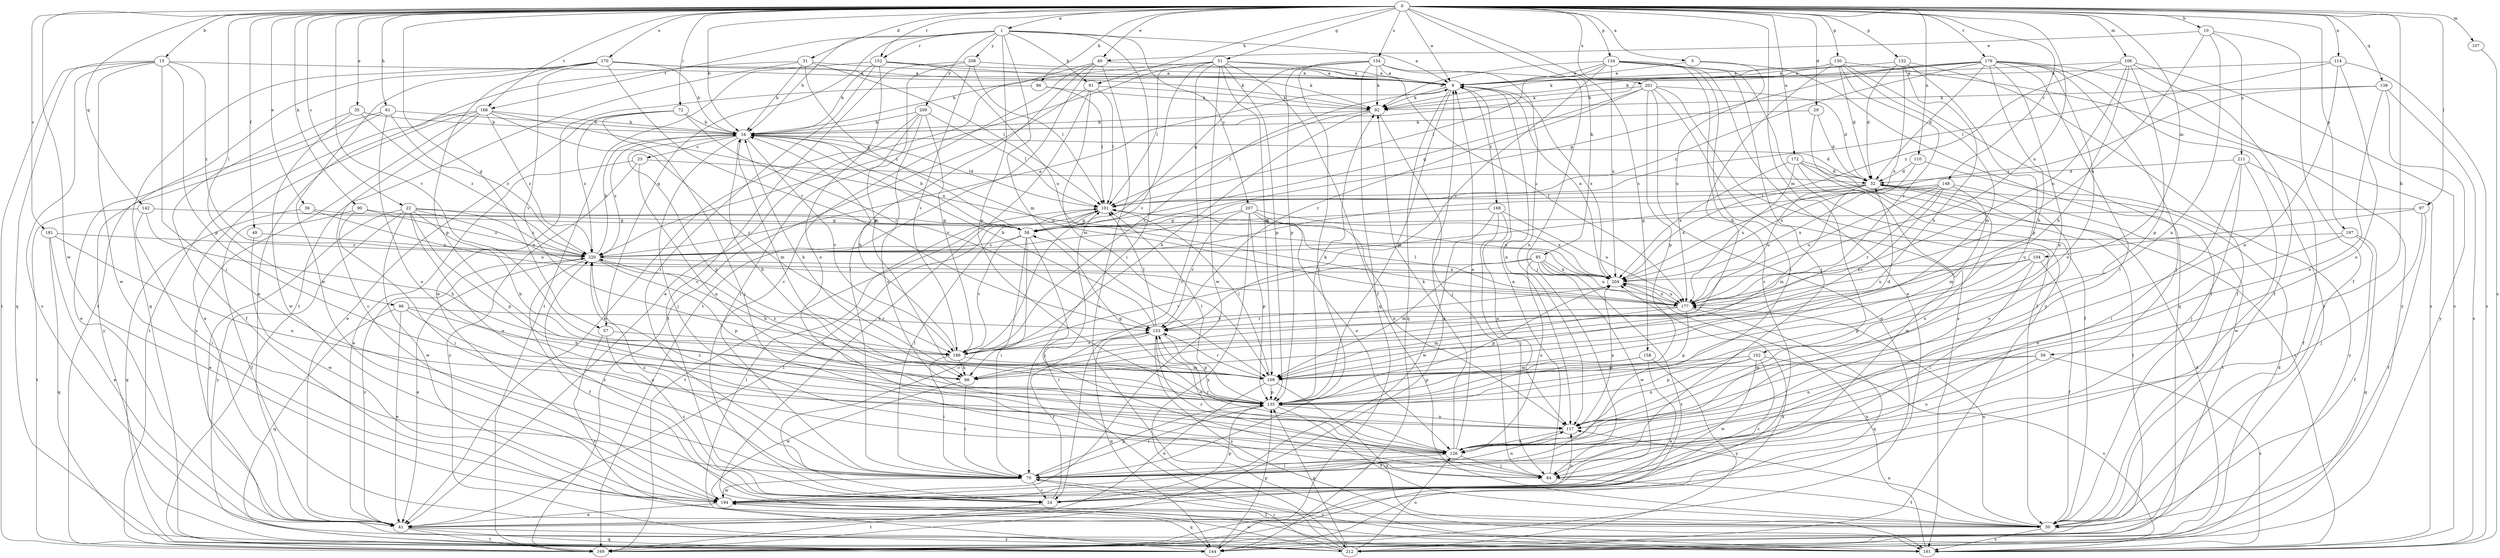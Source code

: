 strict digraph  {
0;
1;
5;
8;
10;
15;
16;
22;
23;
24;
29;
31;
32;
35;
36;
40;
41;
49;
50;
51;
57;
58;
59;
61;
66;
72;
75;
84;
85;
86;
90;
91;
92;
96;
97;
101;
102;
104;
106;
107;
109;
110;
114;
117;
126;
130;
132;
134;
135;
139;
142;
144;
148;
152;
153;
154;
158;
161;
166;
168;
169;
170;
172;
177;
179;
181;
186;
194;
197;
201;
204;
207;
208;
209;
211;
212;
220;
0 -> 1  [label=a];
0 -> 5  [label=a];
0 -> 8  [label=a];
0 -> 10  [label=b];
0 -> 15  [label=b];
0 -> 16  [label=b];
0 -> 22  [label=c];
0 -> 29  [label=d];
0 -> 31  [label=d];
0 -> 35  [label=e];
0 -> 36  [label=e];
0 -> 40  [label=e];
0 -> 49  [label=f];
0 -> 51  [label=g];
0 -> 57  [label=g];
0 -> 59  [label=h];
0 -> 61  [label=h];
0 -> 72  [label=i];
0 -> 85  [label=k];
0 -> 86  [label=k];
0 -> 90  [label=k];
0 -> 91  [label=k];
0 -> 96  [label=l];
0 -> 97  [label=l];
0 -> 102  [label=m];
0 -> 104  [label=m];
0 -> 106  [label=m];
0 -> 107  [label=m];
0 -> 110  [label=n];
0 -> 114  [label=n];
0 -> 130  [label=p];
0 -> 132  [label=p];
0 -> 134  [label=p];
0 -> 139  [label=q];
0 -> 142  [label=q];
0 -> 148  [label=r];
0 -> 152  [label=r];
0 -> 154  [label=s];
0 -> 158  [label=s];
0 -> 166  [label=t];
0 -> 170  [label=u];
0 -> 172  [label=u];
0 -> 177  [label=u];
0 -> 179  [label=v];
0 -> 181  [label=v];
0 -> 186  [label=v];
0 -> 194  [label=w];
0 -> 197  [label=x];
0 -> 201  [label=x];
1 -> 8  [label=a];
1 -> 16  [label=b];
1 -> 57  [label=g];
1 -> 75  [label=i];
1 -> 91  [label=k];
1 -> 109  [label=m];
1 -> 135  [label=p];
1 -> 152  [label=r];
1 -> 166  [label=t];
1 -> 207  [label=y];
1 -> 208  [label=y];
1 -> 209  [label=y];
5 -> 8  [label=a];
5 -> 144  [label=q];
5 -> 177  [label=u];
8 -> 92  [label=k];
8 -> 117  [label=n];
8 -> 135  [label=p];
8 -> 144  [label=q];
8 -> 168  [label=t];
8 -> 186  [label=v];
8 -> 204  [label=x];
10 -> 40  [label=e];
10 -> 50  [label=f];
10 -> 117  [label=n];
10 -> 177  [label=u];
10 -> 211  [label=y];
15 -> 8  [label=a];
15 -> 75  [label=i];
15 -> 135  [label=p];
15 -> 144  [label=q];
15 -> 161  [label=s];
15 -> 169  [label=t];
15 -> 194  [label=w];
15 -> 220  [label=z];
16 -> 23  [label=c];
16 -> 32  [label=d];
16 -> 84  [label=j];
16 -> 101  [label=l];
16 -> 109  [label=m];
16 -> 135  [label=p];
16 -> 177  [label=u];
16 -> 186  [label=v];
16 -> 220  [label=z];
22 -> 41  [label=e];
22 -> 58  [label=g];
22 -> 66  [label=h];
22 -> 126  [label=o];
22 -> 135  [label=p];
22 -> 194  [label=w];
22 -> 204  [label=x];
22 -> 212  [label=y];
22 -> 220  [label=z];
23 -> 32  [label=d];
23 -> 41  [label=e];
23 -> 117  [label=n];
23 -> 212  [label=y];
24 -> 117  [label=n];
24 -> 135  [label=p];
24 -> 153  [label=r];
24 -> 169  [label=t];
24 -> 220  [label=z];
29 -> 16  [label=b];
29 -> 32  [label=d];
29 -> 50  [label=f];
31 -> 8  [label=a];
31 -> 16  [label=b];
31 -> 41  [label=e];
31 -> 58  [label=g];
31 -> 101  [label=l];
31 -> 169  [label=t];
32 -> 101  [label=l];
32 -> 109  [label=m];
32 -> 126  [label=o];
32 -> 169  [label=t];
32 -> 177  [label=u];
32 -> 204  [label=x];
35 -> 16  [label=b];
35 -> 50  [label=f];
35 -> 194  [label=w];
35 -> 220  [label=z];
36 -> 58  [label=g];
36 -> 144  [label=q];
36 -> 177  [label=u];
40 -> 8  [label=a];
40 -> 24  [label=c];
40 -> 41  [label=e];
40 -> 75  [label=i];
40 -> 161  [label=s];
40 -> 169  [label=t];
41 -> 101  [label=l];
41 -> 144  [label=q];
41 -> 169  [label=t];
41 -> 212  [label=y];
41 -> 220  [label=z];
49 -> 194  [label=w];
49 -> 220  [label=z];
50 -> 117  [label=n];
50 -> 161  [label=s];
50 -> 177  [label=u];
51 -> 8  [label=a];
51 -> 16  [label=b];
51 -> 24  [label=c];
51 -> 50  [label=f];
51 -> 101  [label=l];
51 -> 109  [label=m];
51 -> 135  [label=p];
51 -> 177  [label=u];
51 -> 186  [label=v];
51 -> 194  [label=w];
51 -> 220  [label=z];
57 -> 24  [label=c];
57 -> 161  [label=s];
57 -> 186  [label=v];
58 -> 16  [label=b];
58 -> 24  [label=c];
58 -> 75  [label=i];
58 -> 84  [label=j];
58 -> 186  [label=v];
58 -> 220  [label=z];
59 -> 109  [label=m];
59 -> 117  [label=n];
59 -> 126  [label=o];
59 -> 161  [label=s];
61 -> 16  [label=b];
61 -> 41  [label=e];
61 -> 126  [label=o];
61 -> 212  [label=y];
61 -> 220  [label=z];
66 -> 75  [label=i];
66 -> 194  [label=w];
72 -> 16  [label=b];
72 -> 41  [label=e];
72 -> 84  [label=j];
72 -> 153  [label=r];
72 -> 220  [label=z];
75 -> 24  [label=c];
75 -> 101  [label=l];
75 -> 117  [label=n];
75 -> 135  [label=p];
75 -> 161  [label=s];
75 -> 194  [label=w];
75 -> 220  [label=z];
84 -> 8  [label=a];
84 -> 50  [label=f];
84 -> 153  [label=r];
85 -> 109  [label=m];
85 -> 126  [label=o];
85 -> 169  [label=t];
85 -> 177  [label=u];
85 -> 186  [label=v];
85 -> 194  [label=w];
85 -> 204  [label=x];
86 -> 92  [label=k];
86 -> 101  [label=l];
86 -> 194  [label=w];
90 -> 50  [label=f];
90 -> 58  [label=g];
90 -> 75  [label=i];
90 -> 220  [label=z];
91 -> 92  [label=k];
91 -> 101  [label=l];
91 -> 109  [label=m];
91 -> 161  [label=s];
91 -> 169  [label=t];
92 -> 16  [label=b];
92 -> 66  [label=h];
92 -> 84  [label=j];
92 -> 101  [label=l];
96 -> 41  [label=e];
96 -> 66  [label=h];
96 -> 126  [label=o];
96 -> 144  [label=q];
96 -> 153  [label=r];
97 -> 50  [label=f];
97 -> 58  [label=g];
97 -> 84  [label=j];
97 -> 177  [label=u];
101 -> 58  [label=g];
101 -> 169  [label=t];
101 -> 204  [label=x];
102 -> 24  [label=c];
102 -> 109  [label=m];
102 -> 117  [label=n];
102 -> 135  [label=p];
102 -> 161  [label=s];
102 -> 194  [label=w];
104 -> 50  [label=f];
104 -> 75  [label=i];
104 -> 135  [label=p];
104 -> 177  [label=u];
104 -> 204  [label=x];
106 -> 8  [label=a];
106 -> 50  [label=f];
106 -> 66  [label=h];
106 -> 135  [label=p];
106 -> 161  [label=s];
106 -> 177  [label=u];
106 -> 220  [label=z];
107 -> 161  [label=s];
109 -> 16  [label=b];
109 -> 32  [label=d];
109 -> 41  [label=e];
109 -> 101  [label=l];
109 -> 135  [label=p];
109 -> 153  [label=r];
109 -> 161  [label=s];
109 -> 220  [label=z];
110 -> 32  [label=d];
110 -> 204  [label=x];
110 -> 212  [label=y];
114 -> 8  [label=a];
114 -> 101  [label=l];
114 -> 117  [label=n];
114 -> 126  [label=o];
114 -> 161  [label=s];
117 -> 126  [label=o];
117 -> 204  [label=x];
126 -> 8  [label=a];
126 -> 75  [label=i];
126 -> 84  [label=j];
126 -> 92  [label=k];
126 -> 153  [label=r];
126 -> 220  [label=z];
130 -> 8  [label=a];
130 -> 32  [label=d];
130 -> 50  [label=f];
130 -> 66  [label=h];
130 -> 92  [label=k];
130 -> 109  [label=m];
130 -> 153  [label=r];
130 -> 161  [label=s];
132 -> 8  [label=a];
132 -> 32  [label=d];
132 -> 50  [label=f];
132 -> 66  [label=h];
132 -> 135  [label=p];
132 -> 204  [label=x];
134 -> 8  [label=a];
134 -> 24  [label=c];
134 -> 41  [label=e];
134 -> 75  [label=i];
134 -> 84  [label=j];
134 -> 92  [label=k];
134 -> 101  [label=l];
134 -> 153  [label=r];
134 -> 204  [label=x];
134 -> 212  [label=y];
135 -> 16  [label=b];
135 -> 50  [label=f];
135 -> 58  [label=g];
135 -> 75  [label=i];
135 -> 92  [label=k];
135 -> 101  [label=l];
135 -> 117  [label=n];
139 -> 92  [label=k];
139 -> 126  [label=o];
139 -> 161  [label=s];
139 -> 212  [label=y];
139 -> 220  [label=z];
142 -> 58  [label=g];
142 -> 66  [label=h];
142 -> 75  [label=i];
142 -> 169  [label=t];
144 -> 32  [label=d];
144 -> 101  [label=l];
144 -> 135  [label=p];
148 -> 101  [label=l];
148 -> 109  [label=m];
148 -> 126  [label=o];
148 -> 153  [label=r];
148 -> 177  [label=u];
148 -> 186  [label=v];
148 -> 204  [label=x];
152 -> 8  [label=a];
152 -> 16  [label=b];
152 -> 75  [label=i];
152 -> 92  [label=k];
152 -> 126  [label=o];
152 -> 169  [label=t];
152 -> 177  [label=u];
153 -> 16  [label=b];
153 -> 101  [label=l];
153 -> 126  [label=o];
153 -> 135  [label=p];
153 -> 144  [label=q];
153 -> 161  [label=s];
153 -> 186  [label=v];
154 -> 8  [label=a];
154 -> 58  [label=g];
154 -> 75  [label=i];
154 -> 84  [label=j];
154 -> 92  [label=k];
154 -> 117  [label=n];
154 -> 135  [label=p];
154 -> 144  [label=q];
158 -> 41  [label=e];
158 -> 109  [label=m];
158 -> 135  [label=p];
158 -> 212  [label=y];
161 -> 204  [label=x];
166 -> 16  [label=b];
166 -> 24  [label=c];
166 -> 41  [label=e];
166 -> 161  [label=s];
166 -> 169  [label=t];
166 -> 186  [label=v];
166 -> 204  [label=x];
166 -> 220  [label=z];
168 -> 58  [label=g];
168 -> 84  [label=j];
168 -> 117  [label=n];
168 -> 177  [label=u];
168 -> 194  [label=w];
169 -> 8  [label=a];
169 -> 204  [label=x];
170 -> 8  [label=a];
170 -> 16  [label=b];
170 -> 92  [label=k];
170 -> 135  [label=p];
170 -> 144  [label=q];
170 -> 153  [label=r];
170 -> 169  [label=t];
170 -> 186  [label=v];
170 -> 194  [label=w];
172 -> 32  [label=d];
172 -> 161  [label=s];
172 -> 169  [label=t];
172 -> 177  [label=u];
172 -> 194  [label=w];
172 -> 204  [label=x];
177 -> 101  [label=l];
177 -> 109  [label=m];
177 -> 135  [label=p];
177 -> 144  [label=q];
177 -> 153  [label=r];
177 -> 204  [label=x];
179 -> 8  [label=a];
179 -> 16  [label=b];
179 -> 32  [label=d];
179 -> 58  [label=g];
179 -> 66  [label=h];
179 -> 75  [label=i];
179 -> 84  [label=j];
179 -> 92  [label=k];
179 -> 117  [label=n];
179 -> 126  [label=o];
179 -> 169  [label=t];
179 -> 212  [label=y];
179 -> 220  [label=z];
181 -> 41  [label=e];
181 -> 117  [label=n];
181 -> 144  [label=q];
181 -> 220  [label=z];
186 -> 16  [label=b];
186 -> 66  [label=h];
186 -> 75  [label=i];
186 -> 109  [label=m];
186 -> 204  [label=x];
194 -> 41  [label=e];
194 -> 50  [label=f];
194 -> 144  [label=q];
197 -> 50  [label=f];
197 -> 126  [label=o];
197 -> 144  [label=q];
197 -> 220  [label=z];
201 -> 32  [label=d];
201 -> 50  [label=f];
201 -> 58  [label=g];
201 -> 92  [label=k];
201 -> 135  [label=p];
201 -> 144  [label=q];
201 -> 153  [label=r];
201 -> 161  [label=s];
204 -> 8  [label=a];
204 -> 135  [label=p];
204 -> 177  [label=u];
207 -> 58  [label=g];
207 -> 117  [label=n];
207 -> 126  [label=o];
207 -> 135  [label=p];
207 -> 153  [label=r];
207 -> 204  [label=x];
207 -> 212  [label=y];
208 -> 8  [label=a];
208 -> 24  [label=c];
208 -> 101  [label=l];
208 -> 109  [label=m];
208 -> 186  [label=v];
209 -> 16  [label=b];
209 -> 41  [label=e];
209 -> 75  [label=i];
209 -> 101  [label=l];
209 -> 126  [label=o];
209 -> 186  [label=v];
211 -> 32  [label=d];
211 -> 50  [label=f];
211 -> 75  [label=i];
211 -> 84  [label=j];
211 -> 194  [label=w];
212 -> 32  [label=d];
212 -> 75  [label=i];
212 -> 101  [label=l];
212 -> 126  [label=o];
212 -> 135  [label=p];
212 -> 194  [label=w];
220 -> 8  [label=a];
220 -> 16  [label=b];
220 -> 41  [label=e];
220 -> 50  [label=f];
220 -> 66  [label=h];
220 -> 135  [label=p];
220 -> 204  [label=x];
}
